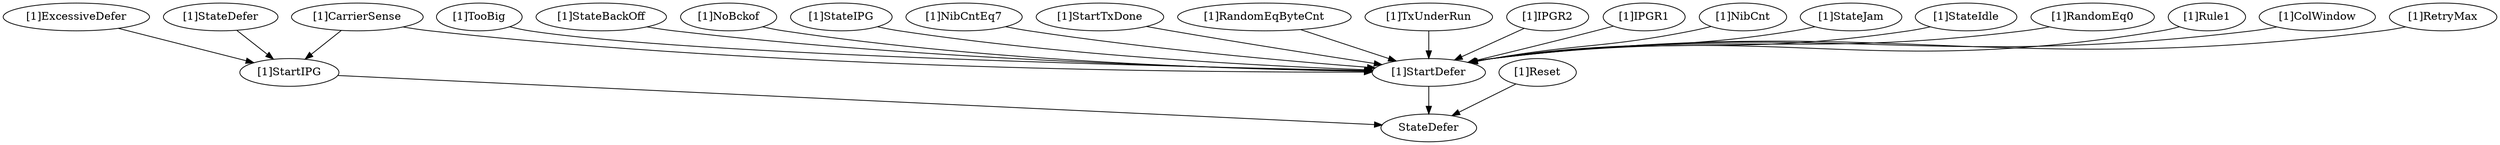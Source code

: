 strict digraph "" {
	"[1]TooBig"	 [complexity=22,
		importance=0.12320894545,
		rank=0.00560040661135];
	"[1]StartDefer"	 [complexity=1,
		importance=0.112331036259,
		rank=0.112331036259];
	"[1]TooBig" -> "[1]StartDefer";
	"[1]StateBackOff"	 [complexity=22,
		importance=0.136392234014,
		rank=0.00619964700064];
	"[1]StateBackOff" -> "[1]StartDefer";
	"[1]NoBckof"	 [complexity=22,
		importance=0.12320894545,
		rank=0.00560040661135];
	"[1]NoBckof" -> "[1]StartDefer";
	"[1]ExcessiveDefer"	 [complexity=5,
		importance=0.0915489827222,
		rank=0.0183097965444];
	"[1]StartIPG"	 [complexity=1,
		importance=0.0806710735312,
		rank=0.0806710735312];
	"[1]ExcessiveDefer" -> "[1]StartIPG";
	"[1]CarrierSense"	 [complexity=22,
		importance=0.12320894545,
		rank=0.00560040661135];
	"[1]CarrierSense" -> "[1]StartIPG";
	"[1]CarrierSense" -> "[1]StartDefer";
	"[1]StateIPG"	 [complexity=22,
		importance=0.149896750405,
		rank=0.00681348865478];
	"[1]StateIPG" -> "[1]StartDefer";
	"[1]NibCntEq7"	 [complexity=22,
		importance=0.12320894545,
		rank=0.00560040661135];
	"[1]NibCntEq7" -> "[1]StartDefer";
	"[1]StartTxDone"	 [complexity=22,
		importance=0.12320894545,
		rank=0.00560040661135];
	"[1]StartTxDone" -> "[1]StartDefer";
	"[1]RandomEqByteCnt"	 [complexity=22,
		importance=0.12320894545,
		rank=0.00560040661135];
	"[1]RandomEqByteCnt" -> "[1]StartDefer";
	"[1]TxUnderRun"	 [complexity=22,
		importance=0.12320894545,
		rank=0.00560040661135];
	"[1]TxUnderRun" -> "[1]StartDefer";
	"[1]IPGR2"	 [complexity=22,
		importance=0.12320894545,
		rank=0.00560040661135];
	"[1]IPGR2" -> "[1]StartDefer";
	"[1]IPGR1"	 [complexity=22,
		importance=0.12320894545,
		rank=0.00560040661135];
	"[1]IPGR1" -> "[1]StartDefer";
	"[1]NibCnt"	 [complexity=22,
		importance=0.12320894545,
		rank=0.00560040661135];
	"[1]NibCnt" -> "[1]StartDefer";
	StateDefer	 [complexity=0,
		importance=0.0251976516703,
		rank=0.0];
	"[1]StartIPG" -> StateDefer;
	"[1]Reset"	 [complexity=1,
		importance=0.0864708642019,
		rank=0.0864708642019];
	"[1]Reset" -> StateDefer;
	"[1]StateJam"	 [complexity=22,
		importance=0.145285747124,
		rank=0.00660389759654];
	"[1]StateJam" -> "[1]StartDefer";
	"[1]StateDefer"	 [complexity=5,
		importance=0.105868725202,
		rank=0.0211737450403];
	"[1]StateDefer" -> "[1]StartIPG";
	"[1]StartDefer" -> StateDefer;
	"[1]StateIdle"	 [complexity=22,
		importance=0.145109105387,
		rank=0.00659586842667];
	"[1]StateIdle" -> "[1]StartDefer";
	"[1]RandomEq0"	 [complexity=22,
		importance=0.12320894545,
		rank=0.00560040661135];
	"[1]RandomEq0" -> "[1]StartDefer";
	"[1]Rule1"	 [complexity=22,
		importance=0.149180049401,
		rank=0.00678091133639];
	"[1]Rule1" -> "[1]StartDefer";
	"[1]ColWindow"	 [complexity=22,
		importance=0.12320894545,
		rank=0.00560040661135];
	"[1]ColWindow" -> "[1]StartDefer";
	"[1]RetryMax"	 [complexity=22,
		importance=0.12320894545,
		rank=0.00560040661135];
	"[1]RetryMax" -> "[1]StartDefer";
}
